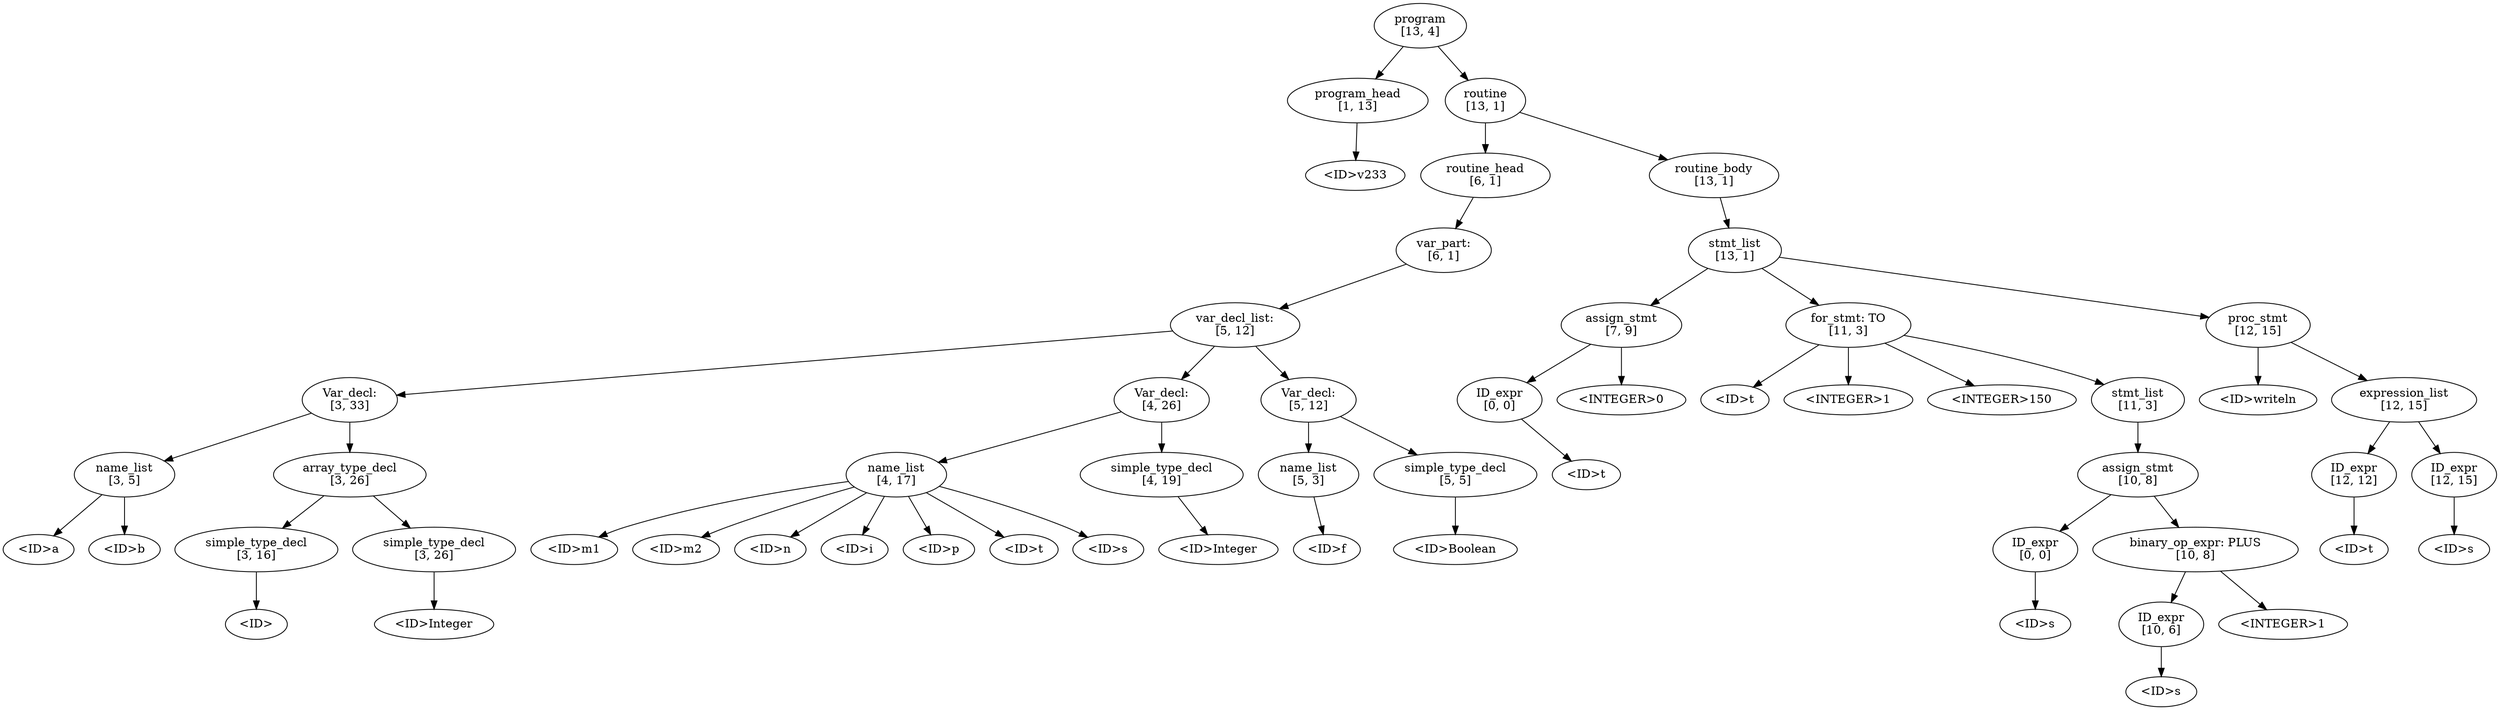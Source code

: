 digraph g {
	node_0->node_1;
	node_1->node_2;
	node_0->node_3;
	node_3->node_4;
	node_4->node_5;
	node_5->node_6;
	node_6->node_7;
	node_7->node_8;
	node_8->node_9;
	node_8->node_10;
	node_7->node_11;
	node_11->node_12;
	node_12->node_13;
	node_11->node_14;
	node_14->node_15;
	node_6->node_16;
	node_16->node_17;
	node_17->node_18;
	node_17->node_19;
	node_17->node_20;
	node_17->node_21;
	node_17->node_22;
	node_17->node_23;
	node_17->node_24;
	node_16->node_25;
	node_25->node_26;
	node_6->node_27;
	node_27->node_28;
	node_28->node_29;
	node_27->node_30;
	node_30->node_31;
	node_3->node_32;
	node_32->node_33;
	node_33->node_34;
	node_34->node_35;
	node_35->node_36;
	node_34->node_37;
	node_33->node_38;
	node_38->node_39;
	node_38->node_40;
	node_38->node_41;
	node_38->node_42;
	node_42->node_43;
	node_43->node_44;
	node_44->node_45;
	node_43->node_46;
	node_46->node_47;
	node_47->node_48;
	node_46->node_49;
	node_33->node_50;
	node_50->node_51;
	node_50->node_52;
	node_52->node_53;
	node_53->node_54;
	node_52->node_55;
	node_55->node_56;
	node_0[label="program\n[13, 4]"];
	node_1[label="program_head\n[1, 13]"];
	node_2[label="<ID>v233"];
	node_3[label="routine\n[13, 1]"];
	node_4[label="routine_head\n[6, 1]"];
	node_5[label="var_part:\n[6, 1]"];
	node_6[label="var_decl_list:\n[5, 12]"];
	node_7[label="Var_decl:\n[3, 33]"];
	node_8[label="name_list\n[3, 5]"];
	node_9[label="<ID>a"];
	node_10[label="<ID>b"];
	node_11[label="array_type_decl\n[3, 26]"];
	node_12[label="simple_type_decl\n[3, 16]"];
	node_13[label="<ID>"];
	node_14[label="simple_type_decl\n[3, 26]"];
	node_15[label="<ID>Integer"];
	node_16[label="Var_decl:\n[4, 26]"];
	node_17[label="name_list\n[4, 17]"];
	node_18[label="<ID>m1"];
	node_19[label="<ID>m2"];
	node_20[label="<ID>n"];
	node_21[label="<ID>i"];
	node_22[label="<ID>p"];
	node_23[label="<ID>t"];
	node_24[label="<ID>s"];
	node_25[label="simple_type_decl\n[4, 19]"];
	node_26[label="<ID>Integer"];
	node_27[label="Var_decl:\n[5, 12]"];
	node_28[label="name_list\n[5, 3]"];
	node_29[label="<ID>f"];
	node_30[label="simple_type_decl\n[5, 5]"];
	node_31[label="<ID>Boolean"];
	node_32[label="routine_body\n[13, 1]"];
	node_33[label="stmt_list\n[13, 1]"];
	node_34[label="assign_stmt\n[7, 9]"];
	node_35[label="ID_expr\n[0, 0]"];
	node_36[label="<ID>t"];
	node_37[label="<INTEGER>0"];
	node_38[label="for_stmt: TO\n[11, 3]"];
	node_39[label="<ID>t"];
	node_40[label="<INTEGER>1"];
	node_41[label="<INTEGER>150"];
	node_42[label="stmt_list\n[11, 3]"];
	node_43[label="assign_stmt\n[10, 8]"];
	node_44[label="ID_expr\n[0, 0]"];
	node_45[label="<ID>s"];
	node_46[label="binary_op_expr: PLUS\n[10, 8]"];
	node_47[label="ID_expr\n[10, 6]"];
	node_48[label="<ID>s"];
	node_49[label="<INTEGER>1"];
	node_50[label="proc_stmt\n[12, 15]"];
	node_51[label="<ID>writeln"];
	node_52[label="expression_list\n[12, 15]"];
	node_53[label="ID_expr\n[12, 12]"];
	node_54[label="<ID>t"];
	node_55[label="ID_expr\n[12, 15]"];
	node_56[label="<ID>s"];
}